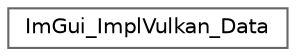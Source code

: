 digraph "Graphical Class Hierarchy"
{
 // LATEX_PDF_SIZE
  bgcolor="transparent";
  edge [fontname=Helvetica,fontsize=10,labelfontname=Helvetica,labelfontsize=10];
  node [fontname=Helvetica,fontsize=10,shape=box,height=0.2,width=0.4];
  rankdir="LR";
  Node0 [id="Node000000",label="ImGui_ImplVulkan_Data",height=0.2,width=0.4,color="grey40", fillcolor="white", style="filled",URL="$d2/d86/struct_im_gui___impl_vulkan___data.html",tooltip=" "];
}

